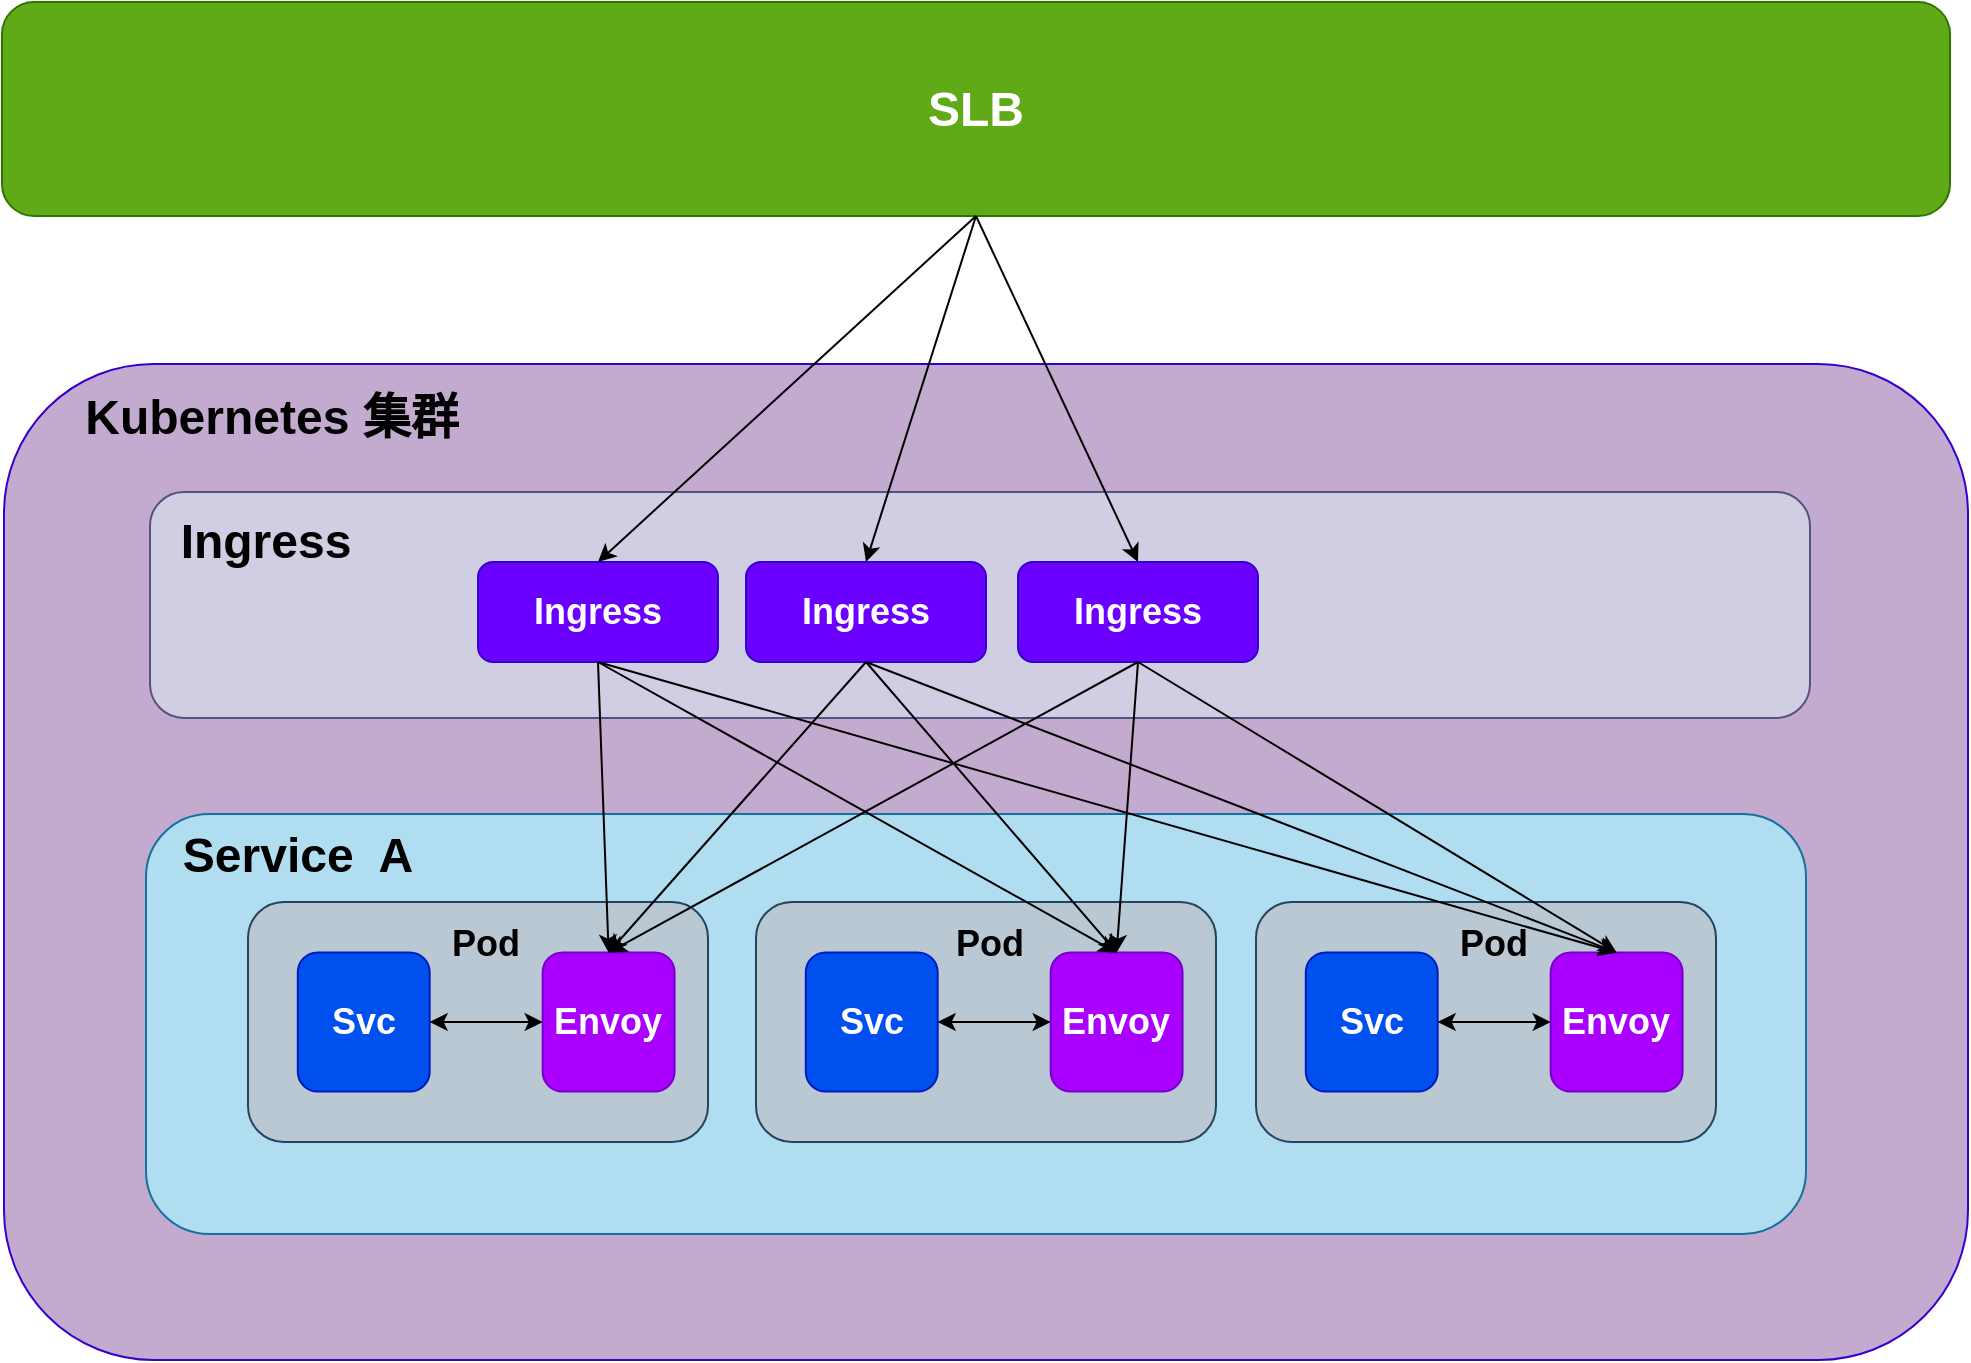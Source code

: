 <mxfile version="10.9.4" type="github"><diagram id="f106602c-feb2-e66a-4537-3a34d633f6aa" name="Page-1"><mxGraphModel dx="1572" dy="1096" grid="1" gridSize="10" guides="1" tooltips="1" connect="1" arrows="1" fold="1" page="1" pageScale="1" pageWidth="1169" pageHeight="827" background="#ffffff" math="1" shadow="0"><root><mxCell id="0"/><mxCell id="1" parent="0"/><mxCell id="tNejTgLfAvmPp-UbvXpw-1116" value="" style="rounded=1;whiteSpace=wrap;html=1;fillColor=#C3ABD0;strokeColor=#3700CC;fontColor=#ffffff;" vertex="1" parent="1"><mxGeometry x="107" y="263" width="982" height="498" as="geometry"/></mxCell><mxCell id="tNejTgLfAvmPp-UbvXpw-1112" value="" style="rounded=1;whiteSpace=wrap;html=1;fillColor=#d0cee2;strokeColor=#56517e;" vertex="1" parent="1"><mxGeometry x="180" y="327" width="830" height="113" as="geometry"/></mxCell><mxCell id="tNejTgLfAvmPp-UbvXpw-1102" value="" style="rounded=1;whiteSpace=wrap;html=1;fillColor=#b1ddf0;strokeColor=#10739e;" vertex="1" parent="1"><mxGeometry x="178" y="488" width="830" height="210" as="geometry"/></mxCell><mxCell id="tNejTgLfAvmPp-UbvXpw-1009" value="&lt;h1&gt;SLB&lt;/h1&gt;" style="rounded=1;whiteSpace=wrap;html=1;fillColor=#60a917;strokeColor=#2D7600;fontColor=#ffffff;" vertex="1" parent="1"><mxGeometry x="106" y="82" width="974" height="107" as="geometry"/></mxCell><mxCell id="tNejTgLfAvmPp-UbvXpw-1010" value="&lt;h2&gt;Ingress&lt;/h2&gt;" style="rounded=1;whiteSpace=wrap;html=1;fillColor=#6a00ff;strokeColor=#3700CC;fontColor=#ffffff;" vertex="1" parent="1"><mxGeometry x="344" y="362" width="120" height="50" as="geometry"/></mxCell><mxCell id="tNejTgLfAvmPp-UbvXpw-1011" value="&lt;h2&gt;Ingress&lt;/h2&gt;" style="rounded=1;whiteSpace=wrap;html=1;fillColor=#6a00ff;strokeColor=#3700CC;fontColor=#ffffff;" vertex="1" parent="1"><mxGeometry x="478" y="362" width="120" height="50" as="geometry"/></mxCell><mxCell id="tNejTgLfAvmPp-UbvXpw-1012" value="&lt;h2&gt;Ingress&lt;/h2&gt;" style="rounded=1;whiteSpace=wrap;html=1;fillColor=#6a00ff;strokeColor=#3700CC;fontColor=#ffffff;" vertex="1" parent="1"><mxGeometry x="614" y="362" width="120" height="50" as="geometry"/></mxCell><mxCell id="tNejTgLfAvmPp-UbvXpw-1035" value="" style="endArrow=classic;html=1;entryX=0.5;entryY=0;entryDx=0;entryDy=0;exitX=0.5;exitY=1;exitDx=0;exitDy=0;" edge="1" parent="1" source="tNejTgLfAvmPp-UbvXpw-1009" target="tNejTgLfAvmPp-UbvXpw-1010"><mxGeometry width="50" height="50" relative="1" as="geometry"><mxPoint x="344" y="742" as="sourcePoint"/><mxPoint x="394" y="692" as="targetPoint"/></mxGeometry></mxCell><mxCell id="tNejTgLfAvmPp-UbvXpw-1036" value="" style="endArrow=classic;html=1;entryX=0.5;entryY=0;entryDx=0;entryDy=0;exitX=0.5;exitY=1;exitDx=0;exitDy=0;" edge="1" parent="1" source="tNejTgLfAvmPp-UbvXpw-1009" target="tNejTgLfAvmPp-UbvXpw-1011"><mxGeometry width="50" height="50" relative="1" as="geometry"><mxPoint x="544" y="322" as="sourcePoint"/><mxPoint x="414" y="372" as="targetPoint"/></mxGeometry></mxCell><mxCell id="tNejTgLfAvmPp-UbvXpw-1037" value="" style="endArrow=classic;html=1;entryX=0.5;entryY=0;entryDx=0;entryDy=0;exitX=0.5;exitY=1;exitDx=0;exitDy=0;" edge="1" parent="1" source="tNejTgLfAvmPp-UbvXpw-1009" target="tNejTgLfAvmPp-UbvXpw-1012"><mxGeometry width="50" height="50" relative="1" as="geometry"><mxPoint x="554" y="332" as="sourcePoint"/><mxPoint x="424" y="382" as="targetPoint"/></mxGeometry></mxCell><mxCell id="tNejTgLfAvmPp-UbvXpw-1051" value="" style="group" vertex="1" connectable="0" parent="1"><mxGeometry x="229" y="532" width="230" height="120" as="geometry"/></mxCell><mxCell id="tNejTgLfAvmPp-UbvXpw-1018" value="" style="rounded=1;whiteSpace=wrap;html=1;fillColor=#bac8d3;strokeColor=#23445d;" vertex="1" parent="tNejTgLfAvmPp-UbvXpw-1051"><mxGeometry width="230" height="120" as="geometry"/></mxCell><mxCell id="tNejTgLfAvmPp-UbvXpw-1020" value="&lt;h2&gt;Svc&lt;/h2&gt;" style="rounded=1;whiteSpace=wrap;html=1;fillColor=#0050ef;strokeColor=#001DBC;fontColor=#ffffff;" vertex="1" parent="tNejTgLfAvmPp-UbvXpw-1051"><mxGeometry x="24.894" y="25.263" width="65.95" height="69.474" as="geometry"/></mxCell><mxCell id="tNejTgLfAvmPp-UbvXpw-1022" value="&lt;h2&gt;Envoy&lt;/h2&gt;" style="rounded=1;whiteSpace=wrap;html=1;fillColor=#aa00ff;strokeColor=#7700CC;fontColor=#ffffff;" vertex="1" parent="tNejTgLfAvmPp-UbvXpw-1051"><mxGeometry x="147.332" y="25.263" width="65.95" height="69.474" as="geometry"/></mxCell><mxCell id="tNejTgLfAvmPp-UbvXpw-1046" value="" style="endArrow=classic;startArrow=classic;html=1;entryX=0;entryY=0.5;entryDx=0;entryDy=0;exitX=1;exitY=0.5;exitDx=0;exitDy=0;" edge="1" parent="tNejTgLfAvmPp-UbvXpw-1051" source="tNejTgLfAvmPp-UbvXpw-1020" target="tNejTgLfAvmPp-UbvXpw-1022"><mxGeometry width="50" height="50" relative="1" as="geometry"><mxPoint x="5" y="190" as="sourcePoint"/><mxPoint x="55" y="140" as="targetPoint"/></mxGeometry></mxCell><mxCell id="tNejTgLfAvmPp-UbvXpw-1049" value="&lt;h2&gt;Pod&lt;/h2&gt;" style="text;html=1;strokeColor=none;fillColor=none;align=center;verticalAlign=middle;whiteSpace=wrap;rounded=0;" vertex="1" parent="tNejTgLfAvmPp-UbvXpw-1051"><mxGeometry x="99" y="10.5" width="40" height="20" as="geometry"/></mxCell><mxCell id="tNejTgLfAvmPp-UbvXpw-1076" value="" style="group" vertex="1" connectable="0" parent="1"><mxGeometry x="483" y="532" width="230" height="120" as="geometry"/></mxCell><mxCell id="tNejTgLfAvmPp-UbvXpw-1077" value="" style="rounded=1;whiteSpace=wrap;html=1;fillColor=#bac8d3;strokeColor=#23445d;" vertex="1" parent="tNejTgLfAvmPp-UbvXpw-1076"><mxGeometry width="230" height="120" as="geometry"/></mxCell><mxCell id="tNejTgLfAvmPp-UbvXpw-1078" value="&lt;h2&gt;Svc&lt;/h2&gt;" style="rounded=1;whiteSpace=wrap;html=1;fillColor=#0050ef;strokeColor=#001DBC;fontColor=#ffffff;" vertex="1" parent="tNejTgLfAvmPp-UbvXpw-1076"><mxGeometry x="24.894" y="25.263" width="65.95" height="69.474" as="geometry"/></mxCell><mxCell id="tNejTgLfAvmPp-UbvXpw-1079" value="&lt;h2&gt;Envoy&lt;/h2&gt;" style="rounded=1;whiteSpace=wrap;html=1;fillColor=#aa00ff;strokeColor=#7700CC;fontColor=#ffffff;" vertex="1" parent="tNejTgLfAvmPp-UbvXpw-1076"><mxGeometry x="147.332" y="25.263" width="65.95" height="69.474" as="geometry"/></mxCell><mxCell id="tNejTgLfAvmPp-UbvXpw-1081" value="" style="endArrow=classic;startArrow=classic;html=1;entryX=0;entryY=0.5;entryDx=0;entryDy=0;exitX=1;exitY=0.5;exitDx=0;exitDy=0;" edge="1" parent="tNejTgLfAvmPp-UbvXpw-1076" source="tNejTgLfAvmPp-UbvXpw-1078" target="tNejTgLfAvmPp-UbvXpw-1079"><mxGeometry width="50" height="50" relative="1" as="geometry"><mxPoint x="5" y="190" as="sourcePoint"/><mxPoint x="55" y="140" as="targetPoint"/></mxGeometry></mxCell><mxCell id="tNejTgLfAvmPp-UbvXpw-1082" value="&lt;h2&gt;Pod&lt;/h2&gt;" style="text;html=1;strokeColor=none;fillColor=none;align=center;verticalAlign=middle;whiteSpace=wrap;rounded=0;" vertex="1" parent="tNejTgLfAvmPp-UbvXpw-1076"><mxGeometry x="97" y="10.5" width="40" height="20" as="geometry"/></mxCell><mxCell id="tNejTgLfAvmPp-UbvXpw-1083" value="" style="group" vertex="1" connectable="0" parent="1"><mxGeometry x="733" y="532" width="230" height="120" as="geometry"/></mxCell><mxCell id="tNejTgLfAvmPp-UbvXpw-1084" value="" style="rounded=1;whiteSpace=wrap;html=1;fillColor=#bac8d3;strokeColor=#23445d;" vertex="1" parent="tNejTgLfAvmPp-UbvXpw-1083"><mxGeometry width="230" height="120" as="geometry"/></mxCell><mxCell id="tNejTgLfAvmPp-UbvXpw-1085" value="&lt;h2&gt;Svc&lt;/h2&gt;" style="rounded=1;whiteSpace=wrap;html=1;fillColor=#0050ef;strokeColor=#001DBC;fontColor=#ffffff;" vertex="1" parent="tNejTgLfAvmPp-UbvXpw-1083"><mxGeometry x="24.894" y="25.263" width="65.95" height="69.474" as="geometry"/></mxCell><mxCell id="tNejTgLfAvmPp-UbvXpw-1086" value="&lt;h2&gt;Envoy&lt;/h2&gt;" style="rounded=1;whiteSpace=wrap;html=1;fillColor=#aa00ff;strokeColor=#7700CC;fontColor=#ffffff;" vertex="1" parent="tNejTgLfAvmPp-UbvXpw-1083"><mxGeometry x="147.332" y="25.263" width="65.95" height="69.474" as="geometry"/></mxCell><mxCell id="tNejTgLfAvmPp-UbvXpw-1088" value="" style="endArrow=classic;startArrow=classic;html=1;entryX=0;entryY=0.5;entryDx=0;entryDy=0;exitX=1;exitY=0.5;exitDx=0;exitDy=0;" edge="1" parent="tNejTgLfAvmPp-UbvXpw-1083" source="tNejTgLfAvmPp-UbvXpw-1085" target="tNejTgLfAvmPp-UbvXpw-1086"><mxGeometry width="50" height="50" relative="1" as="geometry"><mxPoint x="5" y="190" as="sourcePoint"/><mxPoint x="55" y="140" as="targetPoint"/></mxGeometry></mxCell><mxCell id="tNejTgLfAvmPp-UbvXpw-1089" value="&lt;h2&gt;Pod&lt;/h2&gt;" style="text;html=1;strokeColor=none;fillColor=none;align=center;verticalAlign=middle;whiteSpace=wrap;rounded=0;" vertex="1" parent="tNejTgLfAvmPp-UbvXpw-1083"><mxGeometry x="99" y="10.5" width="40" height="20" as="geometry"/></mxCell><mxCell id="tNejTgLfAvmPp-UbvXpw-1039" value="" style="endArrow=classic;html=1;exitX=0.5;exitY=1;exitDx=0;exitDy=0;entryX=0.5;entryY=0;entryDx=0;entryDy=0;" edge="1" parent="1" source="tNejTgLfAvmPp-UbvXpw-1010" target="tNejTgLfAvmPp-UbvXpw-1022"><mxGeometry width="50" height="50" relative="1" as="geometry"><mxPoint x="414" y="482" as="sourcePoint"/><mxPoint x="464" y="432" as="targetPoint"/></mxGeometry></mxCell><mxCell id="tNejTgLfAvmPp-UbvXpw-1091" value="" style="endArrow=classic;html=1;exitX=0.5;exitY=1;exitDx=0;exitDy=0;entryX=0.5;entryY=0;entryDx=0;entryDy=0;" edge="1" parent="1" source="tNejTgLfAvmPp-UbvXpw-1010" target="tNejTgLfAvmPp-UbvXpw-1079"><mxGeometry width="50" height="50" relative="1" as="geometry"><mxPoint x="414" y="422" as="sourcePoint"/><mxPoint x="419" y="567" as="targetPoint"/></mxGeometry></mxCell><mxCell id="tNejTgLfAvmPp-UbvXpw-1093" value="" style="endArrow=classic;html=1;exitX=0.5;exitY=1;exitDx=0;exitDy=0;entryX=0.5;entryY=0;entryDx=0;entryDy=0;" edge="1" parent="1" source="tNejTgLfAvmPp-UbvXpw-1010" target="tNejTgLfAvmPp-UbvXpw-1086"><mxGeometry width="50" height="50" relative="1" as="geometry"><mxPoint x="414" y="422" as="sourcePoint"/><mxPoint x="684" y="567" as="targetPoint"/></mxGeometry></mxCell><mxCell id="tNejTgLfAvmPp-UbvXpw-1094" value="" style="endArrow=classic;html=1;exitX=0.5;exitY=1;exitDx=0;exitDy=0;entryX=0.5;entryY=0;entryDx=0;entryDy=0;" edge="1" parent="1" source="tNejTgLfAvmPp-UbvXpw-1011" target="tNejTgLfAvmPp-UbvXpw-1022"><mxGeometry width="50" height="50" relative="1" as="geometry"><mxPoint x="414" y="422" as="sourcePoint"/><mxPoint x="419" y="567" as="targetPoint"/></mxGeometry></mxCell><mxCell id="tNejTgLfAvmPp-UbvXpw-1095" value="" style="endArrow=classic;html=1;exitX=0.5;exitY=1;exitDx=0;exitDy=0;entryX=0.5;entryY=0;entryDx=0;entryDy=0;" edge="1" parent="1" source="tNejTgLfAvmPp-UbvXpw-1011" target="tNejTgLfAvmPp-UbvXpw-1079"><mxGeometry width="50" height="50" relative="1" as="geometry"><mxPoint x="414" y="422" as="sourcePoint"/><mxPoint x="674" y="552" as="targetPoint"/></mxGeometry></mxCell><mxCell id="tNejTgLfAvmPp-UbvXpw-1096" value="" style="endArrow=classic;html=1;exitX=0.5;exitY=1;exitDx=0;exitDy=0;entryX=0.5;entryY=0;entryDx=0;entryDy=0;" edge="1" parent="1" source="tNejTgLfAvmPp-UbvXpw-1011" target="tNejTgLfAvmPp-UbvXpw-1086"><mxGeometry width="50" height="50" relative="1" as="geometry"><mxPoint x="414" y="422" as="sourcePoint"/><mxPoint x="914" y="552" as="targetPoint"/></mxGeometry></mxCell><mxCell id="tNejTgLfAvmPp-UbvXpw-1097" value="" style="endArrow=classic;html=1;exitX=0.5;exitY=1;exitDx=0;exitDy=0;entryX=0.5;entryY=0;entryDx=0;entryDy=0;" edge="1" parent="1" source="tNejTgLfAvmPp-UbvXpw-1012" target="tNejTgLfAvmPp-UbvXpw-1022"><mxGeometry width="50" height="50" relative="1" as="geometry"><mxPoint x="424" y="432" as="sourcePoint"/><mxPoint x="429" y="577" as="targetPoint"/></mxGeometry></mxCell><mxCell id="tNejTgLfAvmPp-UbvXpw-1098" value="" style="endArrow=classic;html=1;exitX=0.5;exitY=1;exitDx=0;exitDy=0;entryX=0.5;entryY=0;entryDx=0;entryDy=0;" edge="1" parent="1" source="tNejTgLfAvmPp-UbvXpw-1012" target="tNejTgLfAvmPp-UbvXpw-1079"><mxGeometry width="50" height="50" relative="1" as="geometry"><mxPoint x="424" y="432" as="sourcePoint"/><mxPoint x="694" y="577" as="targetPoint"/></mxGeometry></mxCell><mxCell id="tNejTgLfAvmPp-UbvXpw-1099" value="" style="endArrow=classic;html=1;exitX=0.5;exitY=1;exitDx=0;exitDy=0;entryX=0.5;entryY=0;entryDx=0;entryDy=0;" edge="1" parent="1" source="tNejTgLfAvmPp-UbvXpw-1012" target="tNejTgLfAvmPp-UbvXpw-1086"><mxGeometry width="50" height="50" relative="1" as="geometry"><mxPoint x="424" y="432" as="sourcePoint"/><mxPoint x="934" y="577" as="targetPoint"/></mxGeometry></mxCell><mxCell id="tNejTgLfAvmPp-UbvXpw-1103" value="&lt;h1&gt;Service&amp;nbsp; A&lt;/h1&gt;" style="text;html=1;strokeColor=none;fillColor=none;align=center;verticalAlign=middle;whiteSpace=wrap;rounded=0;" vertex="1" parent="1"><mxGeometry x="124" y="499" width="260" height="20" as="geometry"/></mxCell><mxCell id="tNejTgLfAvmPp-UbvXpw-1113" value="&lt;h1&gt;Ingress&lt;/h1&gt;" style="text;html=1;strokeColor=none;fillColor=none;align=center;verticalAlign=middle;whiteSpace=wrap;rounded=0;" vertex="1" parent="1"><mxGeometry x="108" y="342" width="260" height="20" as="geometry"/></mxCell><mxCell id="tNejTgLfAvmPp-UbvXpw-1117" value="&lt;h1&gt;Kubernetes 集群&lt;/h1&gt;" style="text;html=1;strokeColor=none;fillColor=none;align=center;verticalAlign=middle;whiteSpace=wrap;rounded=0;" vertex="1" parent="1"><mxGeometry x="111" y="280" width="260" height="20" as="geometry"/></mxCell></root></mxGraphModel></diagram></mxfile>
